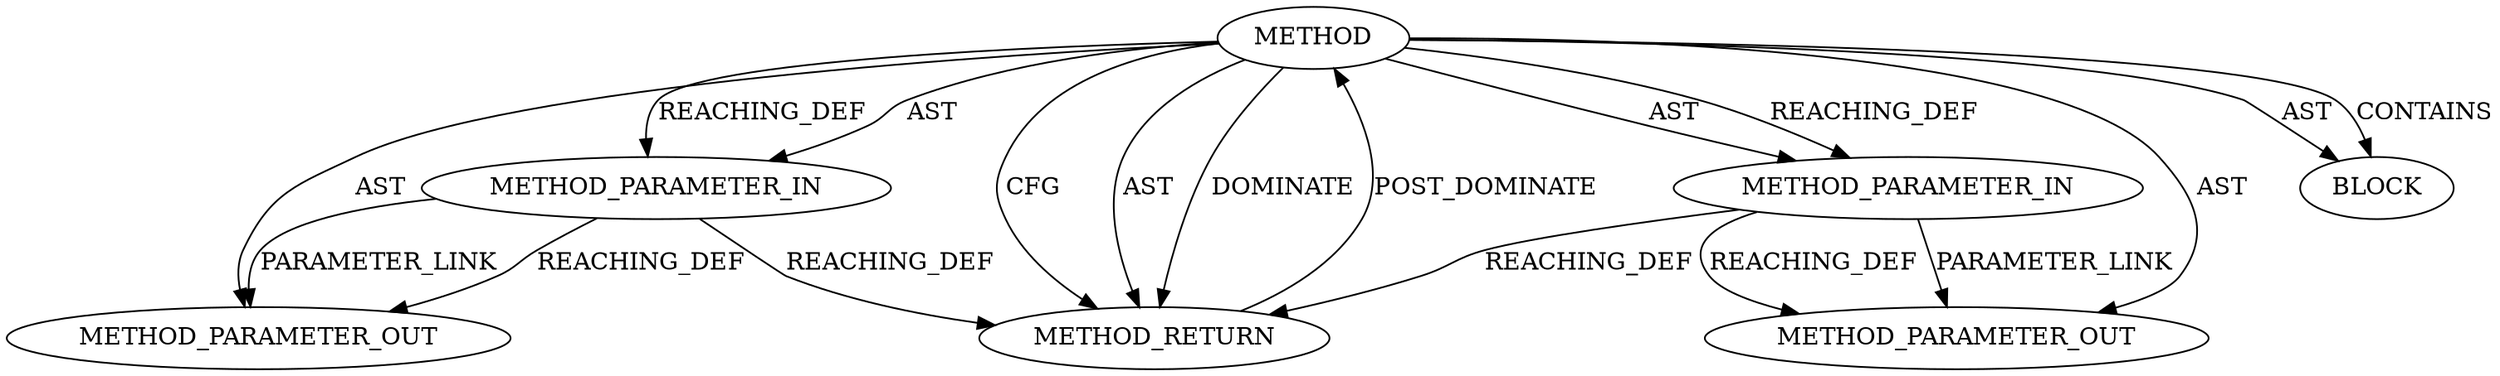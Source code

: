 digraph {
  25575 [label=METHOD AST_PARENT_TYPE="NAMESPACE_BLOCK" AST_PARENT_FULL_NAME="<global>" ORDER=0 CODE="<empty>" FULL_NAME="BIO_set_md" IS_EXTERNAL=true FILENAME="<empty>" SIGNATURE="" NAME="BIO_set_md"]
  27234 [label=METHOD_PARAMETER_OUT ORDER=1 CODE="p1" IS_VARIADIC=false TYPE_FULL_NAME="ANY" EVALUATION_STRATEGY="BY_VALUE" INDEX=1 NAME="p1"]
  27235 [label=METHOD_PARAMETER_OUT ORDER=2 CODE="p2" IS_VARIADIC=false TYPE_FULL_NAME="ANY" EVALUATION_STRATEGY="BY_VALUE" INDEX=2 NAME="p2"]
  25579 [label=METHOD_RETURN ORDER=2 CODE="RET" TYPE_FULL_NAME="ANY" EVALUATION_STRATEGY="BY_VALUE"]
  25577 [label=METHOD_PARAMETER_IN ORDER=2 CODE="p2" IS_VARIADIC=false TYPE_FULL_NAME="ANY" EVALUATION_STRATEGY="BY_VALUE" INDEX=2 NAME="p2"]
  25578 [label=BLOCK ORDER=1 ARGUMENT_INDEX=1 CODE="<empty>" TYPE_FULL_NAME="ANY"]
  25576 [label=METHOD_PARAMETER_IN ORDER=1 CODE="p1" IS_VARIADIC=false TYPE_FULL_NAME="ANY" EVALUATION_STRATEGY="BY_VALUE" INDEX=1 NAME="p1"]
  25575 -> 25577 [label=AST ]
  25577 -> 25579 [label=REACHING_DEF VARIABLE="p2"]
  25575 -> 25576 [label=REACHING_DEF VARIABLE=""]
  25575 -> 25579 [label=CFG ]
  25577 -> 27235 [label=REACHING_DEF VARIABLE="p2"]
  25575 -> 25576 [label=AST ]
  25575 -> 25577 [label=REACHING_DEF VARIABLE=""]
  25575 -> 25579 [label=AST ]
  25577 -> 27235 [label=PARAMETER_LINK ]
  25579 -> 25575 [label=POST_DOMINATE ]
  25575 -> 25578 [label=AST ]
  25575 -> 27235 [label=AST ]
  25576 -> 27234 [label=PARAMETER_LINK ]
  25575 -> 25579 [label=DOMINATE ]
  25576 -> 25579 [label=REACHING_DEF VARIABLE="p1"]
  25575 -> 25578 [label=CONTAINS ]
  25576 -> 27234 [label=REACHING_DEF VARIABLE="p1"]
  25575 -> 27234 [label=AST ]
}

